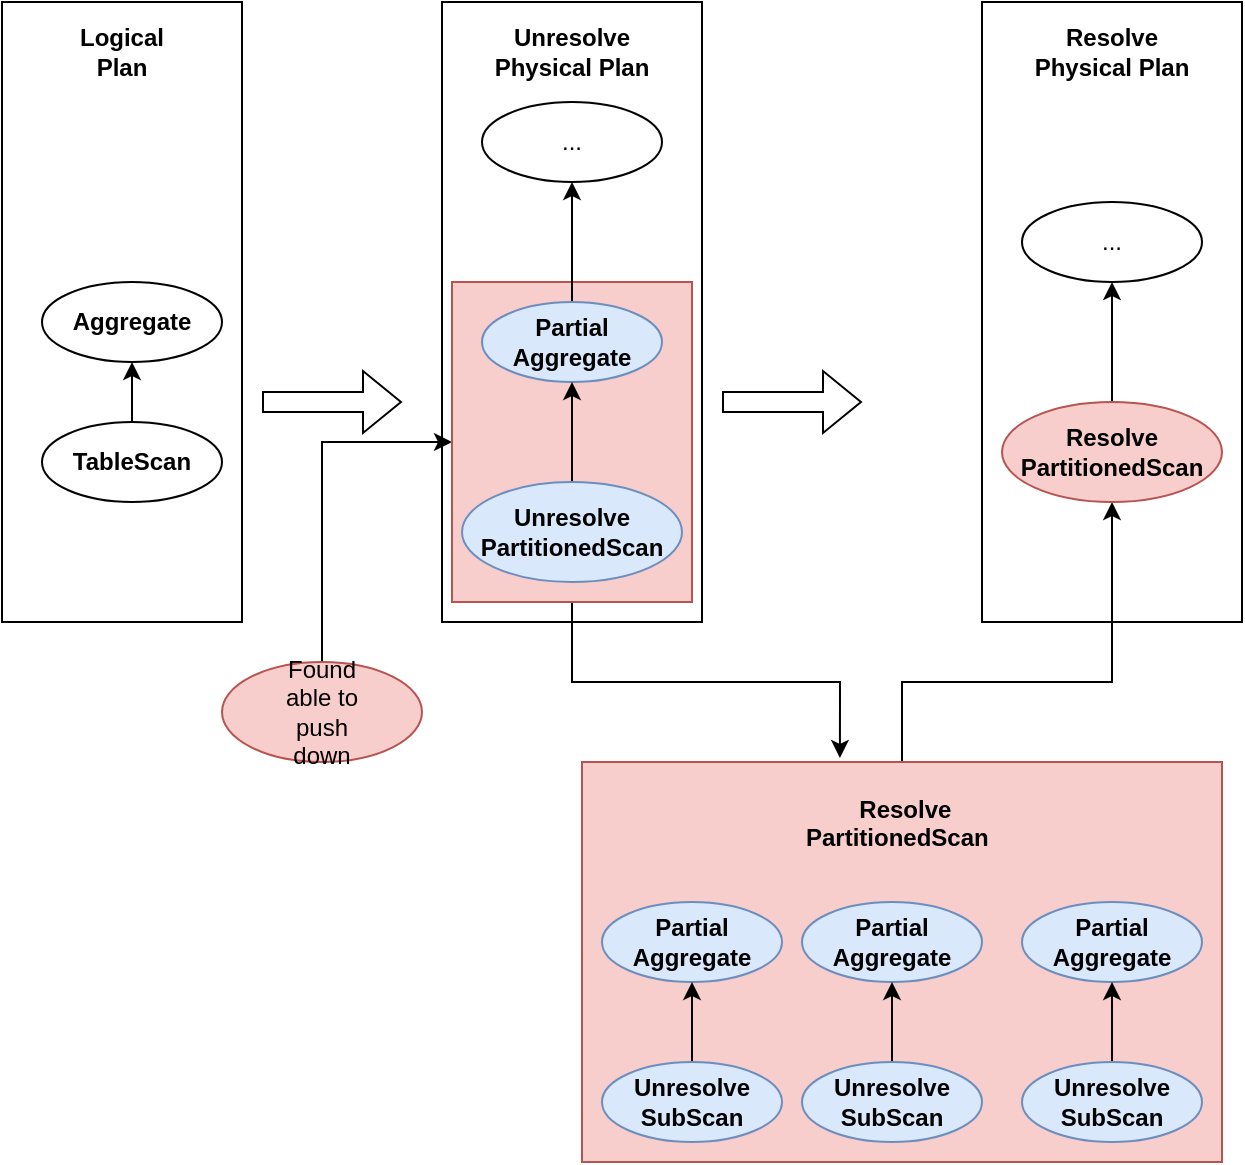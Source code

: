 <mxfile version="21.6.5" type="github">
  <diagram name="第 1 页" id="0aTdKrh-rJael8lEqbrs">
    <mxGraphModel dx="1287" dy="545" grid="1" gridSize="10" guides="1" tooltips="1" connect="1" arrows="1" fold="1" page="1" pageScale="1" pageWidth="827" pageHeight="1169" math="0" shadow="0">
      <root>
        <mxCell id="0" />
        <mxCell id="1" parent="0" />
        <mxCell id="ROSD3uXdCVGnpSG1NbAj-19" value="" style="rounded=0;whiteSpace=wrap;html=1;" vertex="1" parent="1">
          <mxGeometry x="280" y="150" width="130" height="310" as="geometry" />
        </mxCell>
        <mxCell id="ROSD3uXdCVGnpSG1NbAj-21" value="" style="rounded=0;whiteSpace=wrap;html=1;" vertex="1" parent="1">
          <mxGeometry x="550" y="150" width="130" height="310" as="geometry" />
        </mxCell>
        <mxCell id="ROSD3uXdCVGnpSG1NbAj-42" style="edgeStyle=orthogonalEdgeStyle;rounded=0;orthogonalLoop=1;jettySize=auto;html=1;exitX=0.5;exitY=0;exitDx=0;exitDy=0;entryX=0;entryY=0.5;entryDx=0;entryDy=0;" edge="1" parent="1" source="ROSD3uXdCVGnpSG1NbAj-41" target="ROSD3uXdCVGnpSG1NbAj-38">
          <mxGeometry relative="1" as="geometry" />
        </mxCell>
        <mxCell id="ROSD3uXdCVGnpSG1NbAj-41" value="" style="ellipse;whiteSpace=wrap;html=1;fillColor=#f8cecc;strokeColor=#b85450;" vertex="1" parent="1">
          <mxGeometry x="170" y="480" width="100" height="50" as="geometry" />
        </mxCell>
        <mxCell id="ROSD3uXdCVGnpSG1NbAj-45" style="edgeStyle=orthogonalEdgeStyle;rounded=0;orthogonalLoop=1;jettySize=auto;html=1;exitX=0.5;exitY=1;exitDx=0;exitDy=0;entryX=0.403;entryY=-0.01;entryDx=0;entryDy=0;entryPerimeter=0;" edge="1" parent="1" source="ROSD3uXdCVGnpSG1NbAj-38" target="ROSD3uXdCVGnpSG1NbAj-34">
          <mxGeometry relative="1" as="geometry" />
        </mxCell>
        <mxCell id="ROSD3uXdCVGnpSG1NbAj-38" value="" style="rounded=0;whiteSpace=wrap;html=1;fillColor=#f8cecc;strokeColor=#b85450;" vertex="1" parent="1">
          <mxGeometry x="285" y="290" width="120" height="160" as="geometry" />
        </mxCell>
        <mxCell id="ROSD3uXdCVGnpSG1NbAj-46" style="edgeStyle=orthogonalEdgeStyle;rounded=0;orthogonalLoop=1;jettySize=auto;html=1;exitX=0.5;exitY=0;exitDx=0;exitDy=0;entryX=0.5;entryY=1;entryDx=0;entryDy=0;" edge="1" parent="1" source="ROSD3uXdCVGnpSG1NbAj-34" target="ROSD3uXdCVGnpSG1NbAj-15">
          <mxGeometry relative="1" as="geometry">
            <Array as="points">
              <mxPoint x="510" y="490" />
              <mxPoint x="615" y="490" />
            </Array>
          </mxGeometry>
        </mxCell>
        <mxCell id="ROSD3uXdCVGnpSG1NbAj-34" value="" style="rounded=0;whiteSpace=wrap;html=1;fillColor=#f8cecc;strokeColor=#b85450;" vertex="1" parent="1">
          <mxGeometry x="350" y="530" width="320" height="200" as="geometry" />
        </mxCell>
        <mxCell id="ROSD3uXdCVGnpSG1NbAj-17" value="" style="rounded=0;whiteSpace=wrap;html=1;" vertex="1" parent="1">
          <mxGeometry x="60" y="150" width="120" height="310" as="geometry" />
        </mxCell>
        <mxCell id="ROSD3uXdCVGnpSG1NbAj-9" style="edgeStyle=orthogonalEdgeStyle;rounded=0;orthogonalLoop=1;jettySize=auto;html=1;exitX=0.5;exitY=0;exitDx=0;exitDy=0;entryX=0.5;entryY=1;entryDx=0;entryDy=0;" edge="1" parent="1" source="ROSD3uXdCVGnpSG1NbAj-1" target="ROSD3uXdCVGnpSG1NbAj-8">
          <mxGeometry relative="1" as="geometry" />
        </mxCell>
        <mxCell id="ROSD3uXdCVGnpSG1NbAj-1" value="&lt;b&gt;Partial Aggregate&lt;/b&gt;" style="ellipse;whiteSpace=wrap;html=1;fillColor=#dae8fc;strokeColor=#6c8ebf;" vertex="1" parent="1">
          <mxGeometry x="300" y="300" width="90" height="40" as="geometry" />
        </mxCell>
        <mxCell id="ROSD3uXdCVGnpSG1NbAj-4" style="edgeStyle=orthogonalEdgeStyle;rounded=0;orthogonalLoop=1;jettySize=auto;html=1;exitX=0.5;exitY=0;exitDx=0;exitDy=0;entryX=0.5;entryY=1;entryDx=0;entryDy=0;" edge="1" parent="1" source="ROSD3uXdCVGnpSG1NbAj-2" target="ROSD3uXdCVGnpSG1NbAj-1">
          <mxGeometry relative="1" as="geometry" />
        </mxCell>
        <mxCell id="ROSD3uXdCVGnpSG1NbAj-2" value="&lt;div&gt;&lt;b&gt;Unresolve&lt;/b&gt;&lt;/div&gt;&lt;div&gt;&lt;b&gt;PartitionedScan&lt;br&gt;&lt;/b&gt;&lt;/div&gt;" style="ellipse;whiteSpace=wrap;html=1;fillColor=#dae8fc;strokeColor=#6c8ebf;" vertex="1" parent="1">
          <mxGeometry x="290" y="390" width="110" height="50" as="geometry" />
        </mxCell>
        <mxCell id="ROSD3uXdCVGnpSG1NbAj-5" value="&lt;b&gt;Aggregate&lt;/b&gt;" style="ellipse;whiteSpace=wrap;html=1;" vertex="1" parent="1">
          <mxGeometry x="80" y="290" width="90" height="40" as="geometry" />
        </mxCell>
        <mxCell id="ROSD3uXdCVGnpSG1NbAj-7" style="edgeStyle=orthogonalEdgeStyle;rounded=0;orthogonalLoop=1;jettySize=auto;html=1;exitX=0.5;exitY=0;exitDx=0;exitDy=0;entryX=0.5;entryY=1;entryDx=0;entryDy=0;" edge="1" parent="1" source="ROSD3uXdCVGnpSG1NbAj-6" target="ROSD3uXdCVGnpSG1NbAj-5">
          <mxGeometry relative="1" as="geometry" />
        </mxCell>
        <mxCell id="ROSD3uXdCVGnpSG1NbAj-6" value="&lt;b&gt;TableScan&lt;/b&gt;" style="ellipse;whiteSpace=wrap;html=1;" vertex="1" parent="1">
          <mxGeometry x="80" y="360" width="90" height="40" as="geometry" />
        </mxCell>
        <mxCell id="ROSD3uXdCVGnpSG1NbAj-8" value="..." style="ellipse;whiteSpace=wrap;html=1;" vertex="1" parent="1">
          <mxGeometry x="300" y="200" width="90" height="40" as="geometry" />
        </mxCell>
        <mxCell id="ROSD3uXdCVGnpSG1NbAj-10" value="" style="shape=flexArrow;endArrow=classic;html=1;rounded=0;" edge="1" parent="1">
          <mxGeometry width="50" height="50" relative="1" as="geometry">
            <mxPoint x="190" y="350" as="sourcePoint" />
            <mxPoint x="260" y="350" as="targetPoint" />
          </mxGeometry>
        </mxCell>
        <mxCell id="ROSD3uXdCVGnpSG1NbAj-13" value="" style="shape=flexArrow;endArrow=classic;html=1;rounded=0;" edge="1" parent="1">
          <mxGeometry width="50" height="50" relative="1" as="geometry">
            <mxPoint x="420" y="350" as="sourcePoint" />
            <mxPoint x="490" y="350" as="targetPoint" />
          </mxGeometry>
        </mxCell>
        <mxCell id="ROSD3uXdCVGnpSG1NbAj-14" value="&lt;b&gt;Partial Aggregate&lt;/b&gt;" style="ellipse;whiteSpace=wrap;html=1;fillColor=#dae8fc;strokeColor=#6c8ebf;" vertex="1" parent="1">
          <mxGeometry x="360" y="600" width="90" height="40" as="geometry" />
        </mxCell>
        <mxCell id="ROSD3uXdCVGnpSG1NbAj-24" style="edgeStyle=orthogonalEdgeStyle;rounded=0;orthogonalLoop=1;jettySize=auto;html=1;exitX=0.5;exitY=0;exitDx=0;exitDy=0;" edge="1" parent="1" source="ROSD3uXdCVGnpSG1NbAj-15" target="ROSD3uXdCVGnpSG1NbAj-23">
          <mxGeometry relative="1" as="geometry" />
        </mxCell>
        <mxCell id="ROSD3uXdCVGnpSG1NbAj-15" value="&lt;div&gt;&lt;b&gt;Resolve&lt;/b&gt;&lt;/div&gt;&lt;div&gt;&lt;b&gt;PartitionedScan&lt;/b&gt;&lt;/div&gt;" style="ellipse;whiteSpace=wrap;html=1;fillColor=#f8cecc;strokeColor=#b85450;" vertex="1" parent="1">
          <mxGeometry x="560" y="350" width="110" height="50" as="geometry" />
        </mxCell>
        <mxCell id="ROSD3uXdCVGnpSG1NbAj-16" value="&lt;b&gt;Logical Plan&lt;br&gt;&lt;/b&gt;" style="text;html=1;strokeColor=none;fillColor=none;align=center;verticalAlign=middle;whiteSpace=wrap;rounded=0;" vertex="1" parent="1">
          <mxGeometry x="90" y="160" width="60" height="30" as="geometry" />
        </mxCell>
        <mxCell id="ROSD3uXdCVGnpSG1NbAj-20" value="&lt;b&gt;Unresolve&lt;br&gt;Physical Plan&lt;br&gt;&lt;/b&gt;" style="text;html=1;strokeColor=none;fillColor=none;align=center;verticalAlign=middle;whiteSpace=wrap;rounded=0;" vertex="1" parent="1">
          <mxGeometry x="300" y="160" width="90" height="30" as="geometry" />
        </mxCell>
        <mxCell id="ROSD3uXdCVGnpSG1NbAj-22" value="&lt;b&gt;Resolve&lt;br&gt;Physical Plan&lt;br&gt;&lt;/b&gt;" style="text;html=1;strokeColor=none;fillColor=none;align=center;verticalAlign=middle;whiteSpace=wrap;rounded=0;" vertex="1" parent="1">
          <mxGeometry x="570" y="160" width="90" height="30" as="geometry" />
        </mxCell>
        <mxCell id="ROSD3uXdCVGnpSG1NbAj-23" value="..." style="ellipse;whiteSpace=wrap;html=1;" vertex="1" parent="1">
          <mxGeometry x="570" y="250" width="90" height="40" as="geometry" />
        </mxCell>
        <mxCell id="ROSD3uXdCVGnpSG1NbAj-26" style="edgeStyle=orthogonalEdgeStyle;rounded=0;orthogonalLoop=1;jettySize=auto;html=1;exitX=0.5;exitY=0;exitDx=0;exitDy=0;entryX=0.5;entryY=1;entryDx=0;entryDy=0;" edge="1" parent="1" source="ROSD3uXdCVGnpSG1NbAj-25" target="ROSD3uXdCVGnpSG1NbAj-14">
          <mxGeometry relative="1" as="geometry" />
        </mxCell>
        <mxCell id="ROSD3uXdCVGnpSG1NbAj-25" value="&lt;div&gt;&lt;b&gt;Unresolve&lt;/b&gt;&lt;/div&gt;&lt;div&gt;&lt;b&gt;SubScan&lt;br&gt;&lt;/b&gt;&lt;/div&gt;" style="ellipse;whiteSpace=wrap;html=1;fillColor=#dae8fc;strokeColor=#6c8ebf;" vertex="1" parent="1">
          <mxGeometry x="360" y="680" width="90" height="40" as="geometry" />
        </mxCell>
        <mxCell id="ROSD3uXdCVGnpSG1NbAj-27" value="&lt;b&gt;Partial Aggregate&lt;/b&gt;" style="ellipse;whiteSpace=wrap;html=1;fillColor=#dae8fc;strokeColor=#6c8ebf;" vertex="1" parent="1">
          <mxGeometry x="460" y="600" width="90" height="40" as="geometry" />
        </mxCell>
        <mxCell id="ROSD3uXdCVGnpSG1NbAj-28" style="edgeStyle=orthogonalEdgeStyle;rounded=0;orthogonalLoop=1;jettySize=auto;html=1;exitX=0.5;exitY=0;exitDx=0;exitDy=0;entryX=0.5;entryY=1;entryDx=0;entryDy=0;" edge="1" parent="1" source="ROSD3uXdCVGnpSG1NbAj-29" target="ROSD3uXdCVGnpSG1NbAj-27">
          <mxGeometry relative="1" as="geometry" />
        </mxCell>
        <mxCell id="ROSD3uXdCVGnpSG1NbAj-29" value="&lt;div&gt;&lt;b&gt;Unresolve&lt;/b&gt;&lt;/div&gt;&lt;div&gt;&lt;b&gt;SubScan&lt;br&gt;&lt;/b&gt;&lt;/div&gt;" style="ellipse;whiteSpace=wrap;html=1;fillColor=#dae8fc;strokeColor=#6c8ebf;" vertex="1" parent="1">
          <mxGeometry x="460" y="680" width="90" height="40" as="geometry" />
        </mxCell>
        <mxCell id="ROSD3uXdCVGnpSG1NbAj-30" value="&lt;b&gt;Partial Aggregate&lt;/b&gt;" style="ellipse;whiteSpace=wrap;html=1;fillColor=#dae8fc;strokeColor=#6c8ebf;" vertex="1" parent="1">
          <mxGeometry x="570" y="600" width="90" height="40" as="geometry" />
        </mxCell>
        <mxCell id="ROSD3uXdCVGnpSG1NbAj-31" style="edgeStyle=orthogonalEdgeStyle;rounded=0;orthogonalLoop=1;jettySize=auto;html=1;exitX=0.5;exitY=0;exitDx=0;exitDy=0;entryX=0.5;entryY=1;entryDx=0;entryDy=0;" edge="1" parent="1" source="ROSD3uXdCVGnpSG1NbAj-32" target="ROSD3uXdCVGnpSG1NbAj-30">
          <mxGeometry relative="1" as="geometry" />
        </mxCell>
        <mxCell id="ROSD3uXdCVGnpSG1NbAj-32" value="&lt;div&gt;&lt;b&gt;Unresolve&lt;/b&gt;&lt;/div&gt;&lt;div&gt;&lt;b&gt;SubScan&lt;br&gt;&lt;/b&gt;&lt;/div&gt;" style="ellipse;whiteSpace=wrap;html=1;fillColor=#dae8fc;strokeColor=#6c8ebf;" vertex="1" parent="1">
          <mxGeometry x="570" y="680" width="90" height="40" as="geometry" />
        </mxCell>
        <mxCell id="ROSD3uXdCVGnpSG1NbAj-36" value="&lt;div&gt;&lt;b&gt;&lt;span style=&quot;white-space: pre;&quot;&gt;&#x9;&lt;/span&gt;Resolve&lt;/b&gt;&lt;/div&gt;&lt;div&gt;&lt;b&gt;PartitionedScan&lt;/b&gt;&lt;/div&gt;" style="text;whiteSpace=wrap;html=1;" vertex="1" parent="1">
          <mxGeometry x="460" y="540" width="120" height="50" as="geometry" />
        </mxCell>
        <mxCell id="ROSD3uXdCVGnpSG1NbAj-39" value="Found able to push down" style="text;html=1;strokeColor=none;fillColor=none;align=center;verticalAlign=middle;whiteSpace=wrap;rounded=0;" vertex="1" parent="1">
          <mxGeometry x="190" y="490" width="60" height="30" as="geometry" />
        </mxCell>
      </root>
    </mxGraphModel>
  </diagram>
</mxfile>
